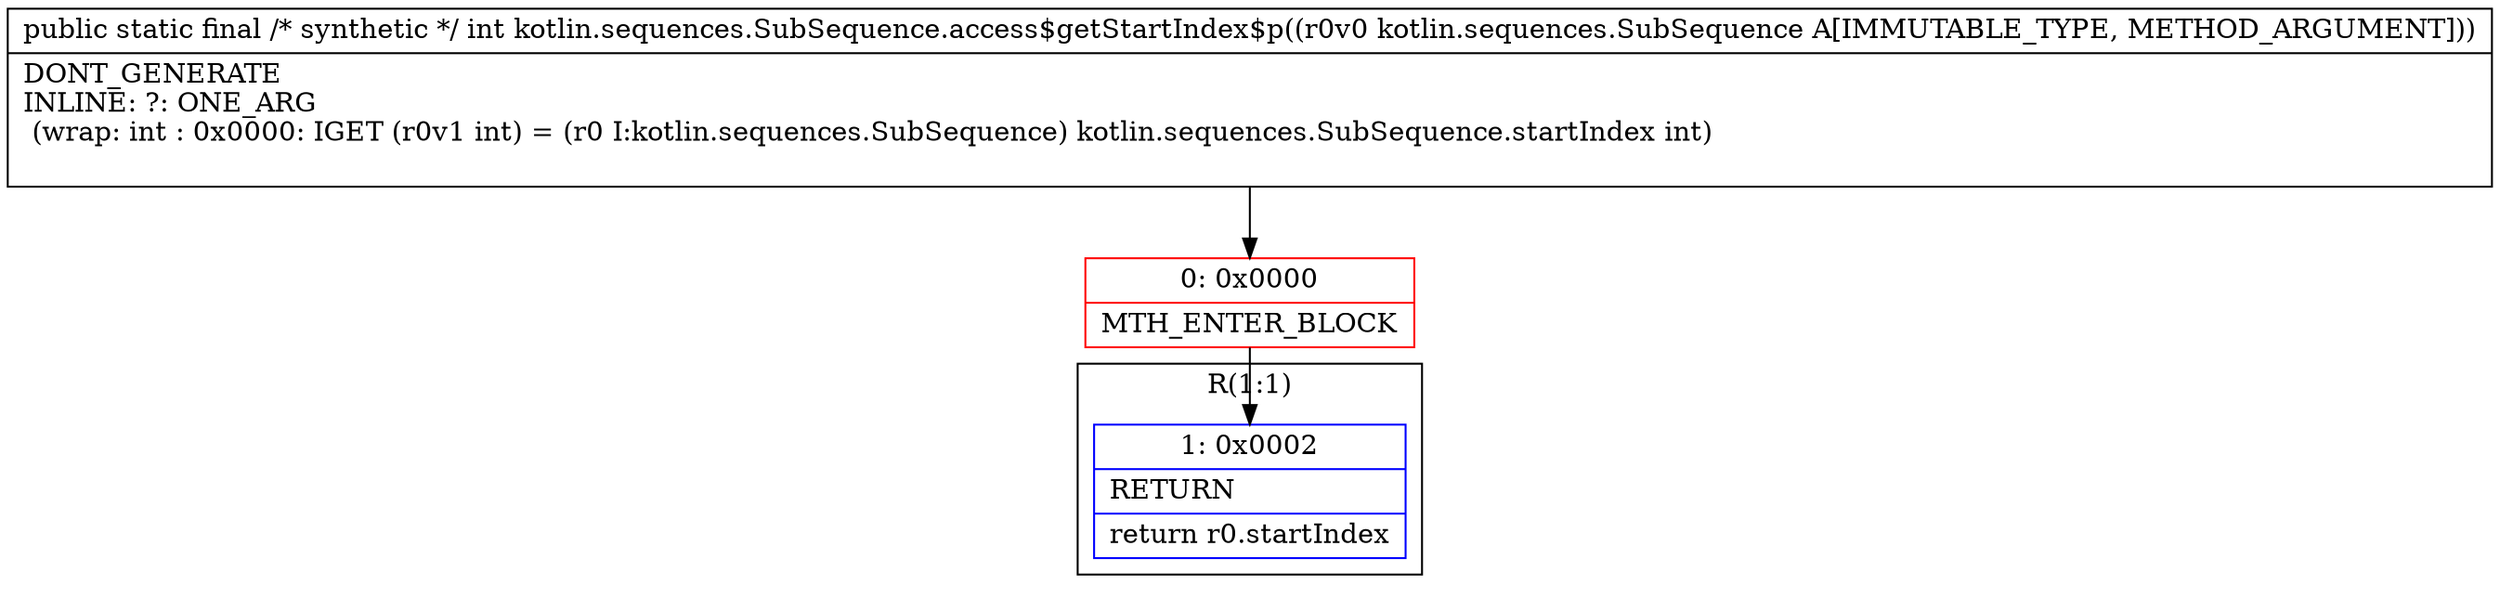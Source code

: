 digraph "CFG forkotlin.sequences.SubSequence.access$getStartIndex$p(Lkotlin\/sequences\/SubSequence;)I" {
subgraph cluster_Region_1244680145 {
label = "R(1:1)";
node [shape=record,color=blue];
Node_1 [shape=record,label="{1\:\ 0x0002|RETURN\l|return r0.startIndex\l}"];
}
Node_0 [shape=record,color=red,label="{0\:\ 0x0000|MTH_ENTER_BLOCK\l}"];
MethodNode[shape=record,label="{public static final \/* synthetic *\/ int kotlin.sequences.SubSequence.access$getStartIndex$p((r0v0 kotlin.sequences.SubSequence A[IMMUTABLE_TYPE, METHOD_ARGUMENT]))  | DONT_GENERATE\lINLINE: ?: ONE_ARG  \l  (wrap: int : 0x0000: IGET  (r0v1 int) = (r0 I:kotlin.sequences.SubSequence) kotlin.sequences.SubSequence.startIndex int)\l\l}"];
MethodNode -> Node_0;
Node_0 -> Node_1;
}

